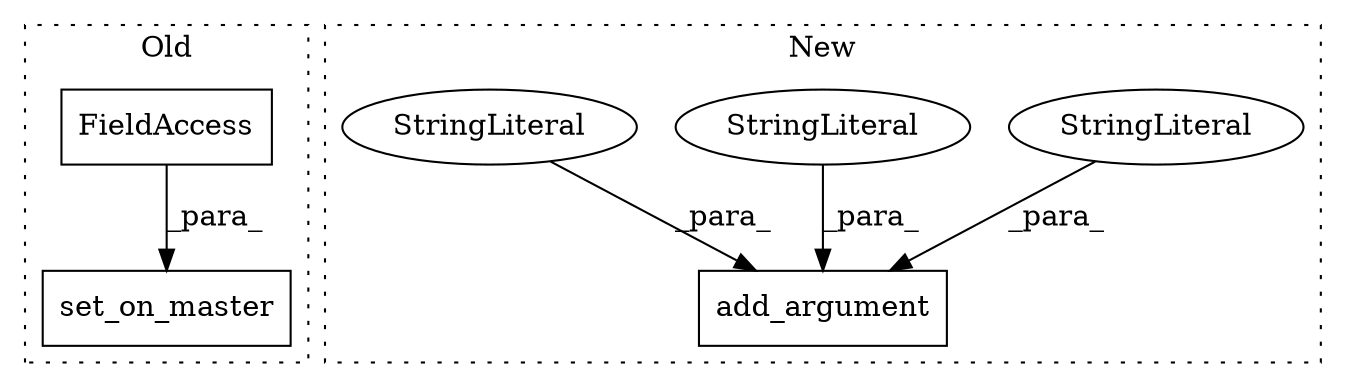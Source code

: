 digraph G {
subgraph cluster0 {
1 [label="set_on_master" a="32" s="3475,3505" l="14,1" shape="box"];
3 [label="FieldAccess" a="22" s="3489" l="16" shape="box"];
label = "Old";
style="dotted";
}
subgraph cluster1 {
2 [label="add_argument" a="32" s="2954,3127" l="13,1" shape="box"];
4 [label="StringLiteral" a="45" s="2984" l="130" shape="ellipse"];
5 [label="StringLiteral" a="45" s="2967" l="4" shape="ellipse"];
6 [label="StringLiteral" a="45" s="2972" l="11" shape="ellipse"];
label = "New";
style="dotted";
}
3 -> 1 [label="_para_"];
4 -> 2 [label="_para_"];
5 -> 2 [label="_para_"];
6 -> 2 [label="_para_"];
}